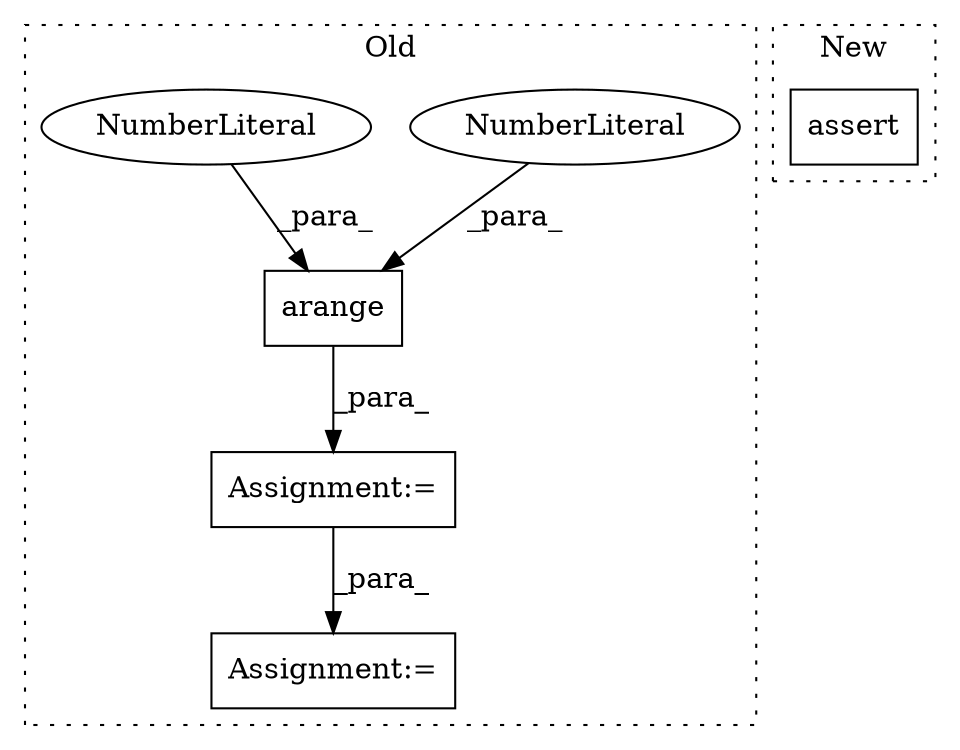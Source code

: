 digraph G {
subgraph cluster0 {
1 [label="arange" a="32" s="42059,42074" l="7,1" shape="box"];
3 [label="Assignment:=" a="7" s="42058" l="1" shape="box"];
4 [label="NumberLiteral" a="34" s="42071" l="3" shape="ellipse"];
5 [label="NumberLiteral" a="34" s="42069" l="1" shape="ellipse"];
6 [label="Assignment:=" a="7" s="42107" l="1" shape="box"];
label = "Old";
style="dotted";
}
subgraph cluster1 {
2 [label="assert" a="32" s="42076,42110" l="13,1" shape="box"];
label = "New";
style="dotted";
}
1 -> 3 [label="_para_"];
3 -> 6 [label="_para_"];
4 -> 1 [label="_para_"];
5 -> 1 [label="_para_"];
}